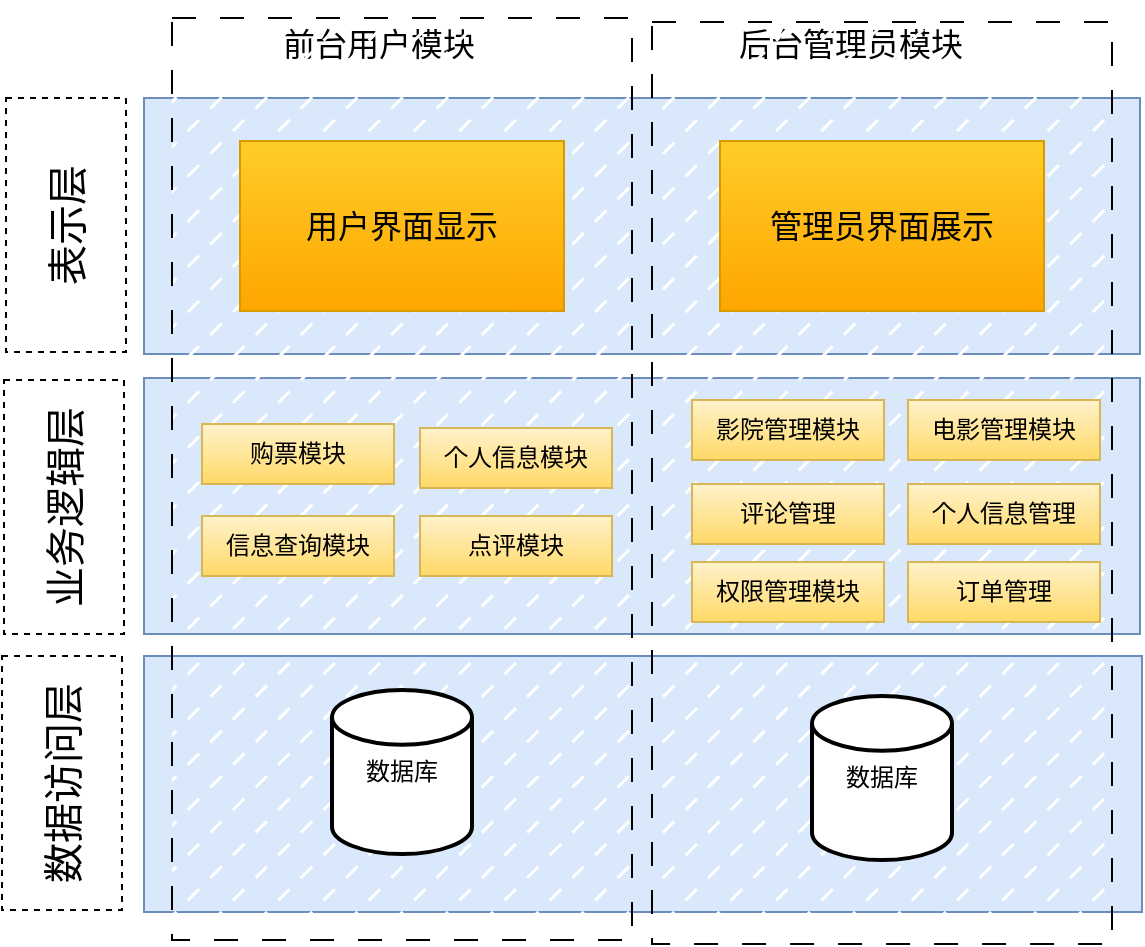 <mxfile version="21.0.8" type="github">
  <diagram name="第 1 页" id="o3f88vZlB-4yNxfA5Zhy">
    <mxGraphModel dx="1050" dy="541" grid="0" gridSize="10" guides="1" tooltips="1" connect="1" arrows="1" fold="1" page="0" pageScale="1" pageWidth="827" pageHeight="1169" math="0" shadow="0">
      <root>
        <mxCell id="0" />
        <mxCell id="1" parent="0" />
        <mxCell id="GplnLBcpPccohGWg-e1e-1" value="" style="rounded=0;whiteSpace=wrap;html=1;fillColor=#dae8fc;strokeColor=#6c8ebf;" vertex="1" parent="1">
          <mxGeometry x="170" y="126" width="498" height="128" as="geometry" />
        </mxCell>
        <mxCell id="GplnLBcpPccohGWg-e1e-2" value="" style="rounded=0;whiteSpace=wrap;html=1;fillColor=#dae8fc;strokeColor=#6c8ebf;" vertex="1" parent="1">
          <mxGeometry x="170" y="266" width="498" height="128" as="geometry" />
        </mxCell>
        <mxCell id="GplnLBcpPccohGWg-e1e-3" value="" style="rounded=0;whiteSpace=wrap;html=1;fillColor=#dae8fc;strokeColor=#6c8ebf;" vertex="1" parent="1">
          <mxGeometry x="170" y="405" width="499" height="128" as="geometry" />
        </mxCell>
        <mxCell id="GplnLBcpPccohGWg-e1e-4" value="&lt;font style=&quot;font-size: 16px;&quot;&gt;前台用户模块&lt;/font&gt;" style="text;strokeColor=none;fillColor=none;html=1;fontSize=24;fontStyle=0;verticalAlign=middle;align=center;" vertex="1" parent="1">
          <mxGeometry x="237" y="77" width="100" height="40" as="geometry" />
        </mxCell>
        <mxCell id="GplnLBcpPccohGWg-e1e-5" value="&lt;font style=&quot;font-size: 16px;&quot;&gt;后台管理员模块&lt;/font&gt;" style="text;strokeColor=none;fillColor=none;html=1;fontSize=24;fontStyle=0;verticalAlign=middle;align=center;" vertex="1" parent="1">
          <mxGeometry x="473" y="79" width="100" height="36" as="geometry" />
        </mxCell>
        <mxCell id="GplnLBcpPccohGWg-e1e-6" value="" style="rounded=0;whiteSpace=wrap;html=1;fillStyle=dashed;dashed=1;dashPattern=12 12;" vertex="1" parent="1">
          <mxGeometry x="184" y="86" width="230" height="461" as="geometry" />
        </mxCell>
        <mxCell id="GplnLBcpPccohGWg-e1e-7" value="" style="rounded=0;whiteSpace=wrap;html=1;fillStyle=dashed;dashed=1;dashPattern=12 12;" vertex="1" parent="1">
          <mxGeometry x="424" y="88" width="230" height="461" as="geometry" />
        </mxCell>
        <mxCell id="GplnLBcpPccohGWg-e1e-8" value="&lt;font style=&quot;font-size: 16px;&quot;&gt;用户界面显示&lt;/font&gt;" style="rounded=0;whiteSpace=wrap;html=1;fillColor=#ffcd28;gradientColor=#ffa500;strokeColor=#d79b00;" vertex="1" parent="1">
          <mxGeometry x="218" y="147.5" width="162" height="85" as="geometry" />
        </mxCell>
        <mxCell id="GplnLBcpPccohGWg-e1e-9" value="&lt;font style=&quot;font-size: 16px;&quot;&gt;管理员界面展示&lt;/font&gt;" style="rounded=0;whiteSpace=wrap;html=1;fillColor=#ffcd28;gradientColor=#ffa500;strokeColor=#d79b00;" vertex="1" parent="1">
          <mxGeometry x="458" y="147.5" width="162" height="85" as="geometry" />
        </mxCell>
        <mxCell id="GplnLBcpPccohGWg-e1e-10" value="数据库" style="strokeWidth=2;html=1;shape=mxgraph.flowchart.database;whiteSpace=wrap;" vertex="1" parent="1">
          <mxGeometry x="264" y="422" width="70" height="82" as="geometry" />
        </mxCell>
        <mxCell id="GplnLBcpPccohGWg-e1e-11" value="数据库" style="strokeWidth=2;html=1;shape=mxgraph.flowchart.database;whiteSpace=wrap;" vertex="1" parent="1">
          <mxGeometry x="504" y="425" width="70" height="82" as="geometry" />
        </mxCell>
        <mxCell id="GplnLBcpPccohGWg-e1e-14" value="" style="group" vertex="1" connectable="0" parent="1">
          <mxGeometry x="101" y="126" width="60" height="127" as="geometry" />
        </mxCell>
        <mxCell id="GplnLBcpPccohGWg-e1e-12" value="" style="rounded=0;whiteSpace=wrap;html=1;dashed=1;" vertex="1" parent="GplnLBcpPccohGWg-e1e-14">
          <mxGeometry width="60" height="127" as="geometry" />
        </mxCell>
        <mxCell id="GplnLBcpPccohGWg-e1e-13" value="&lt;font style=&quot;font-size: 20px;&quot;&gt;表示层&lt;/font&gt;" style="text;strokeColor=none;fillColor=none;html=1;fontSize=24;fontStyle=0;verticalAlign=middle;align=center;labelPosition=center;verticalLabelPosition=middle;rotation=-90;" vertex="1" parent="GplnLBcpPccohGWg-e1e-14">
          <mxGeometry x="-20" y="44" width="100" height="40" as="geometry" />
        </mxCell>
        <mxCell id="GplnLBcpPccohGWg-e1e-15" value="" style="group" vertex="1" connectable="0" parent="1">
          <mxGeometry x="100" y="267" width="60" height="127" as="geometry" />
        </mxCell>
        <mxCell id="GplnLBcpPccohGWg-e1e-16" value="" style="rounded=0;whiteSpace=wrap;html=1;dashed=1;" vertex="1" parent="GplnLBcpPccohGWg-e1e-15">
          <mxGeometry width="60" height="127" as="geometry" />
        </mxCell>
        <mxCell id="GplnLBcpPccohGWg-e1e-17" value="&lt;font style=&quot;font-size: 20px;&quot;&gt;业务逻辑层&lt;/font&gt;" style="text;strokeColor=none;fillColor=none;html=1;fontSize=24;fontStyle=0;verticalAlign=middle;align=center;labelPosition=center;verticalLabelPosition=middle;rotation=-90;" vertex="1" parent="GplnLBcpPccohGWg-e1e-15">
          <mxGeometry x="-20" y="44" width="100" height="40" as="geometry" />
        </mxCell>
        <mxCell id="GplnLBcpPccohGWg-e1e-18" value="" style="group" vertex="1" connectable="0" parent="1">
          <mxGeometry x="99" y="405" width="60" height="127" as="geometry" />
        </mxCell>
        <mxCell id="GplnLBcpPccohGWg-e1e-19" value="" style="rounded=0;whiteSpace=wrap;html=1;dashed=1;" vertex="1" parent="GplnLBcpPccohGWg-e1e-18">
          <mxGeometry width="60" height="127" as="geometry" />
        </mxCell>
        <mxCell id="GplnLBcpPccohGWg-e1e-20" value="&lt;font style=&quot;font-size: 20px;&quot;&gt;数据访问层&lt;/font&gt;" style="text;strokeColor=none;fillColor=none;html=1;fontSize=24;fontStyle=0;verticalAlign=middle;align=center;labelPosition=center;verticalLabelPosition=middle;rotation=-90;" vertex="1" parent="GplnLBcpPccohGWg-e1e-18">
          <mxGeometry x="-20" y="44" width="100" height="40" as="geometry" />
        </mxCell>
        <mxCell id="GplnLBcpPccohGWg-e1e-21" value="影院管理模块" style="rounded=0;whiteSpace=wrap;html=1;fillColor=#fff2cc;gradientColor=#ffd966;strokeColor=#d6b656;" vertex="1" parent="1">
          <mxGeometry x="444" y="277" width="96" height="30" as="geometry" />
        </mxCell>
        <mxCell id="GplnLBcpPccohGWg-e1e-22" value="电影管理模块" style="rounded=0;whiteSpace=wrap;html=1;fillColor=#fff2cc;gradientColor=#ffd966;strokeColor=#d6b656;" vertex="1" parent="1">
          <mxGeometry x="552" y="277" width="96" height="30" as="geometry" />
        </mxCell>
        <mxCell id="GplnLBcpPccohGWg-e1e-23" value="评论管理" style="rounded=0;whiteSpace=wrap;html=1;fillColor=#fff2cc;gradientColor=#ffd966;strokeColor=#d6b656;" vertex="1" parent="1">
          <mxGeometry x="444" y="319" width="96" height="30" as="geometry" />
        </mxCell>
        <mxCell id="GplnLBcpPccohGWg-e1e-24" value="个人信息管理" style="rounded=0;whiteSpace=wrap;html=1;fillColor=#fff2cc;gradientColor=#ffd966;strokeColor=#d6b656;" vertex="1" parent="1">
          <mxGeometry x="552" y="319" width="96" height="30" as="geometry" />
        </mxCell>
        <mxCell id="GplnLBcpPccohGWg-e1e-25" value="权限管理模块" style="rounded=0;whiteSpace=wrap;html=1;fillColor=#fff2cc;gradientColor=#ffd966;strokeColor=#d6b656;" vertex="1" parent="1">
          <mxGeometry x="444" y="358" width="96" height="30" as="geometry" />
        </mxCell>
        <mxCell id="GplnLBcpPccohGWg-e1e-26" value="订单管理" style="rounded=0;whiteSpace=wrap;html=1;fillColor=#fff2cc;gradientColor=#ffd966;strokeColor=#d6b656;" vertex="1" parent="1">
          <mxGeometry x="552" y="358" width="96" height="30" as="geometry" />
        </mxCell>
        <mxCell id="GplnLBcpPccohGWg-e1e-27" value="购票模块" style="rounded=0;whiteSpace=wrap;html=1;fillColor=#fff2cc;gradientColor=#ffd966;strokeColor=#d6b656;" vertex="1" parent="1">
          <mxGeometry x="199" y="289" width="96" height="30" as="geometry" />
        </mxCell>
        <mxCell id="GplnLBcpPccohGWg-e1e-28" value="个人信息模块" style="rounded=0;whiteSpace=wrap;html=1;fillColor=#fff2cc;gradientColor=#ffd966;strokeColor=#d6b656;" vertex="1" parent="1">
          <mxGeometry x="308" y="291" width="96" height="30" as="geometry" />
        </mxCell>
        <mxCell id="GplnLBcpPccohGWg-e1e-29" value="信息查询模块" style="rounded=0;whiteSpace=wrap;html=1;fillColor=#fff2cc;gradientColor=#ffd966;strokeColor=#d6b656;" vertex="1" parent="1">
          <mxGeometry x="199" y="335" width="96" height="30" as="geometry" />
        </mxCell>
        <mxCell id="GplnLBcpPccohGWg-e1e-30" value="点评模块" style="rounded=0;whiteSpace=wrap;html=1;fillColor=#fff2cc;gradientColor=#ffd966;strokeColor=#d6b656;" vertex="1" parent="1">
          <mxGeometry x="308" y="335" width="96" height="30" as="geometry" />
        </mxCell>
      </root>
    </mxGraphModel>
  </diagram>
</mxfile>
